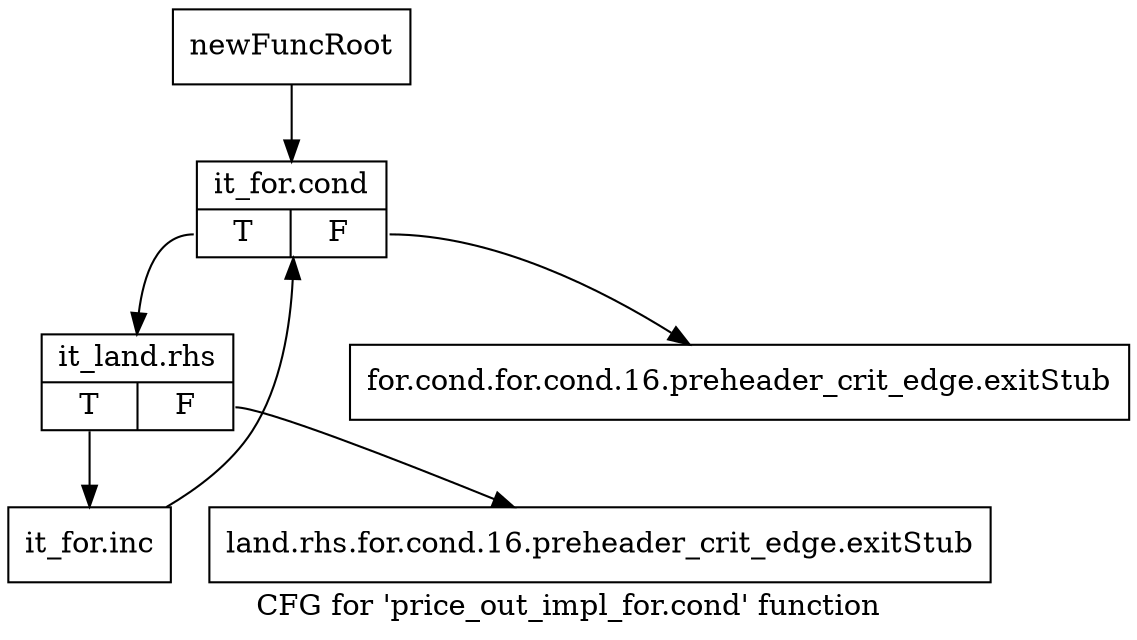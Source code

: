 digraph "CFG for 'price_out_impl_for.cond' function" {
	label="CFG for 'price_out_impl_for.cond' function";

	Node0x1e2beb0 [shape=record,label="{newFuncRoot}"];
	Node0x1e2beb0 -> Node0x1e2bfa0;
	Node0x1e2bf00 [shape=record,label="{for.cond.for.cond.16.preheader_crit_edge.exitStub}"];
	Node0x1e2bf50 [shape=record,label="{land.rhs.for.cond.16.preheader_crit_edge.exitStub}"];
	Node0x1e2bfa0 [shape=record,label="{it_for.cond|{<s0>T|<s1>F}}"];
	Node0x1e2bfa0:s0 -> Node0x1e2bff0;
	Node0x1e2bfa0:s1 -> Node0x1e2bf00;
	Node0x1e2bff0 [shape=record,label="{it_land.rhs|{<s0>T|<s1>F}}"];
	Node0x1e2bff0:s0 -> Node0x1e2c040;
	Node0x1e2bff0:s1 -> Node0x1e2bf50;
	Node0x1e2c040 [shape=record,label="{it_for.inc}"];
	Node0x1e2c040 -> Node0x1e2bfa0;
}
